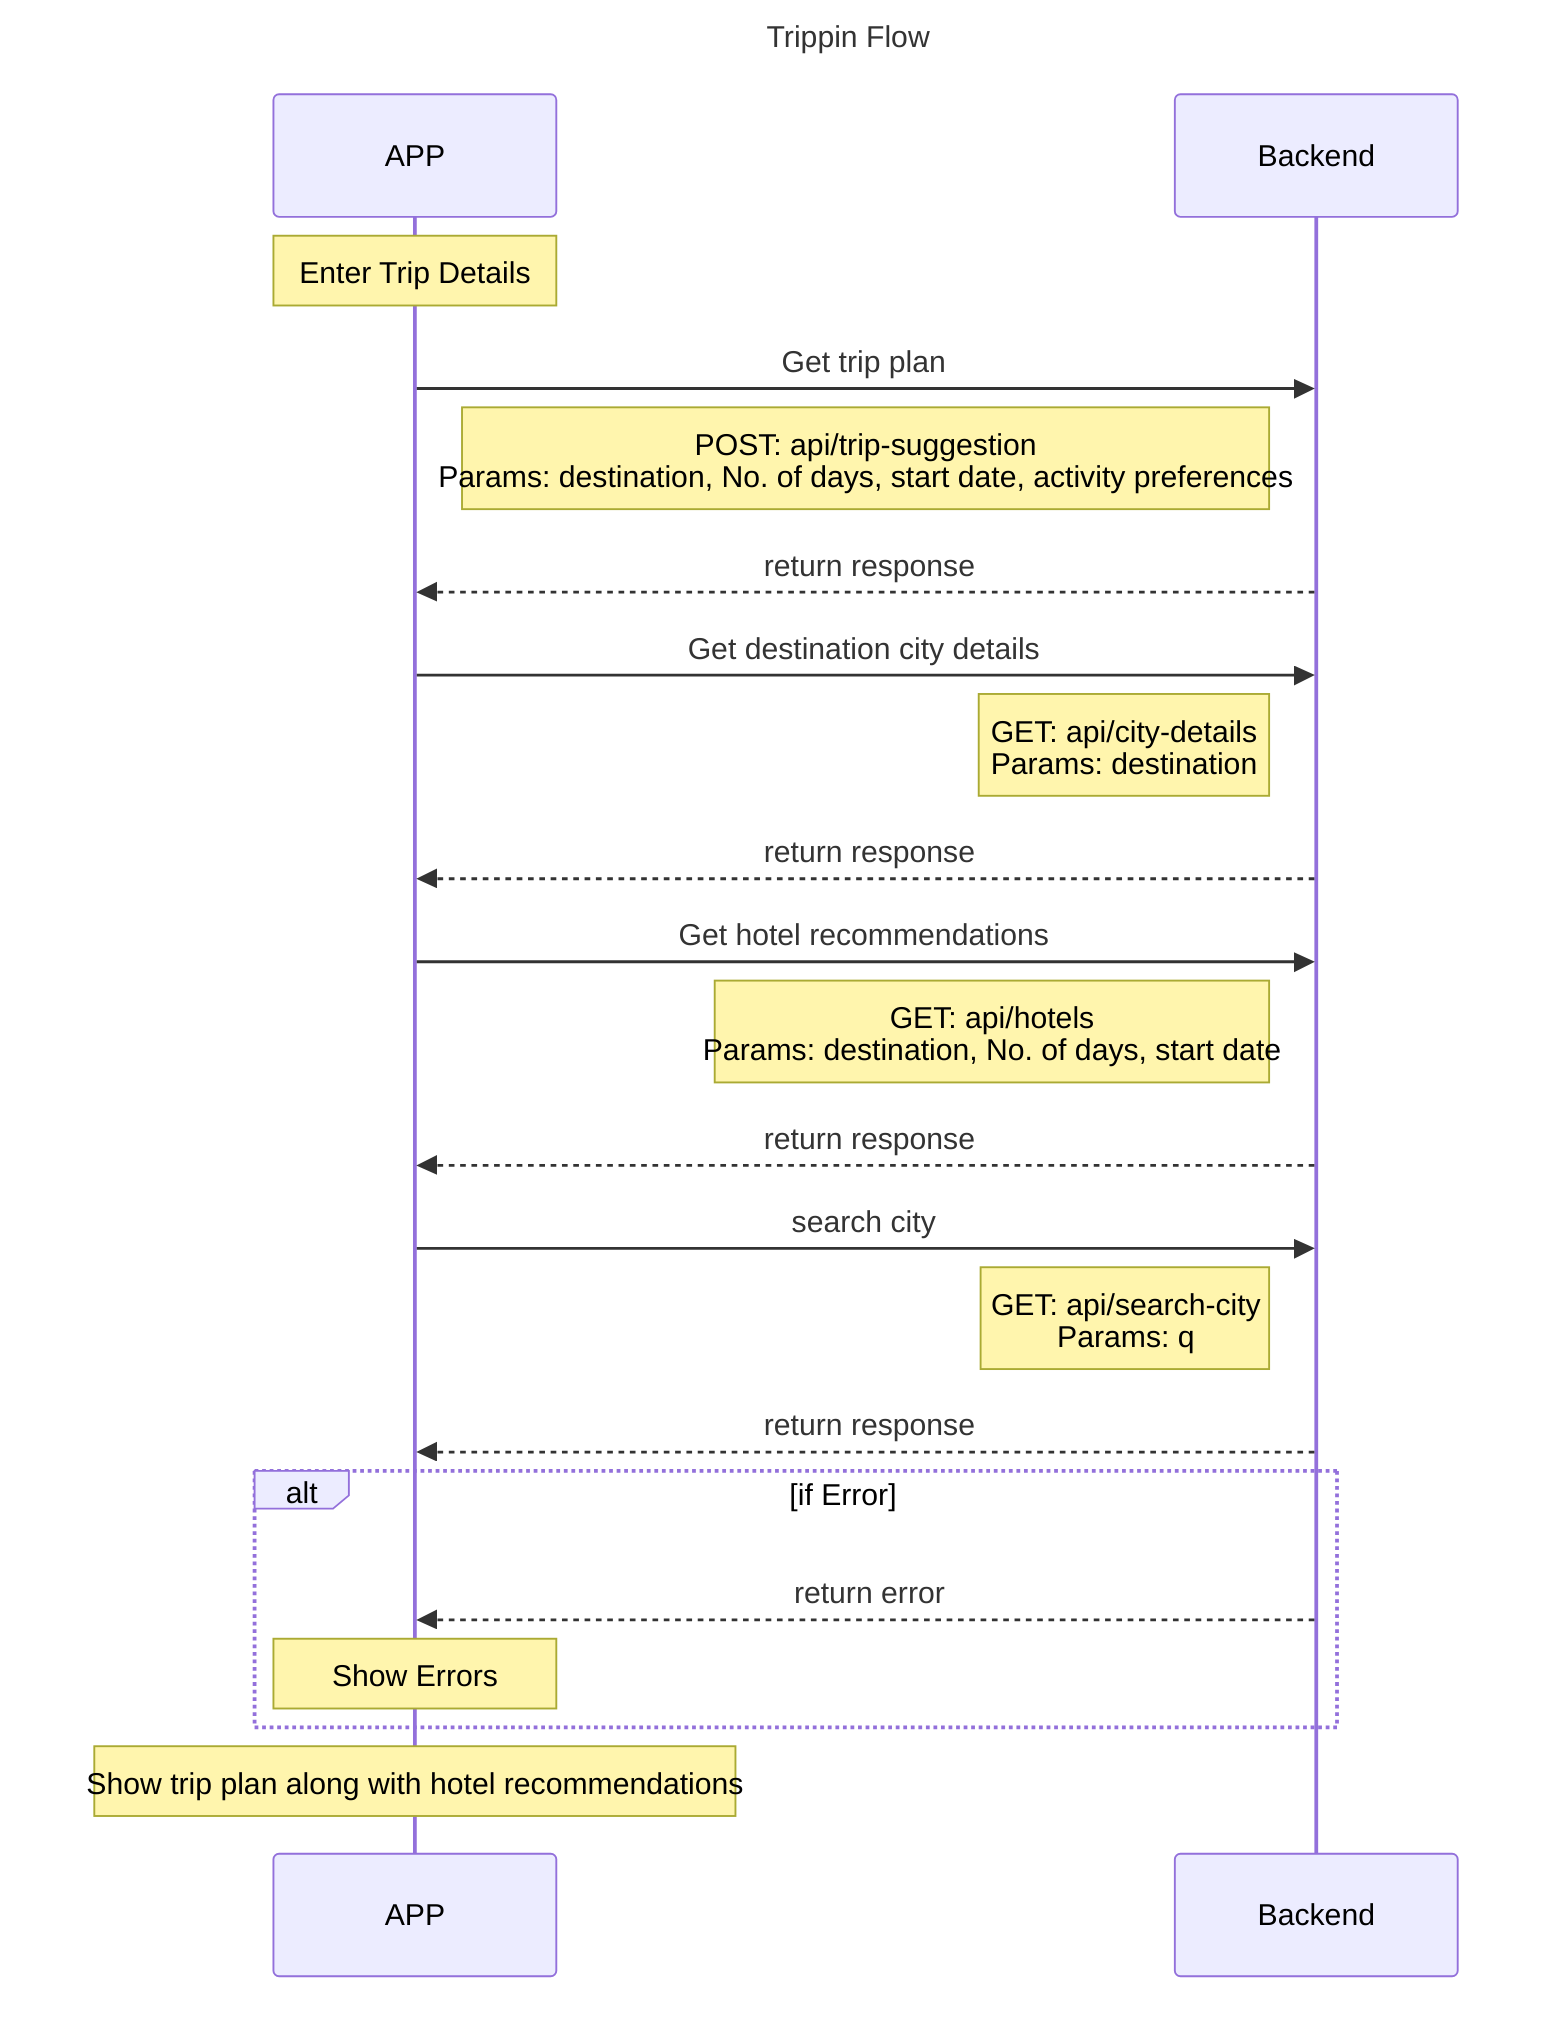 sequenceDiagram
    title Trippin Flow
    participant APP as APP
    participant API as Backend

    note over APP : Enter Trip Details 
    
    APP->>API: Get trip plan
    
    note left of API: POST: api/trip-suggestion <br> Params: destination, No. of days, start date, activity preferences 

    API-->>APP: return response

    APP->>API: Get destination city details
    
    note left of API: GET: api/city-details <br> Params: destination 

    API-->>APP: return response

    APP->>API: Get hotel recommendations
    
    note left of API: GET: api/hotels <br> Params: destination, No. of days, start date

    API-->>APP: return response
    
    APP->>API: search city
    
    note left of API: GET: api/search-city <br> Params: q

    API-->>APP: return response

    alt if Error
        API-->>APP: return error
        note over APP: Show Errors
    end

    note over APP: Show trip plan along with hotel recommendations
